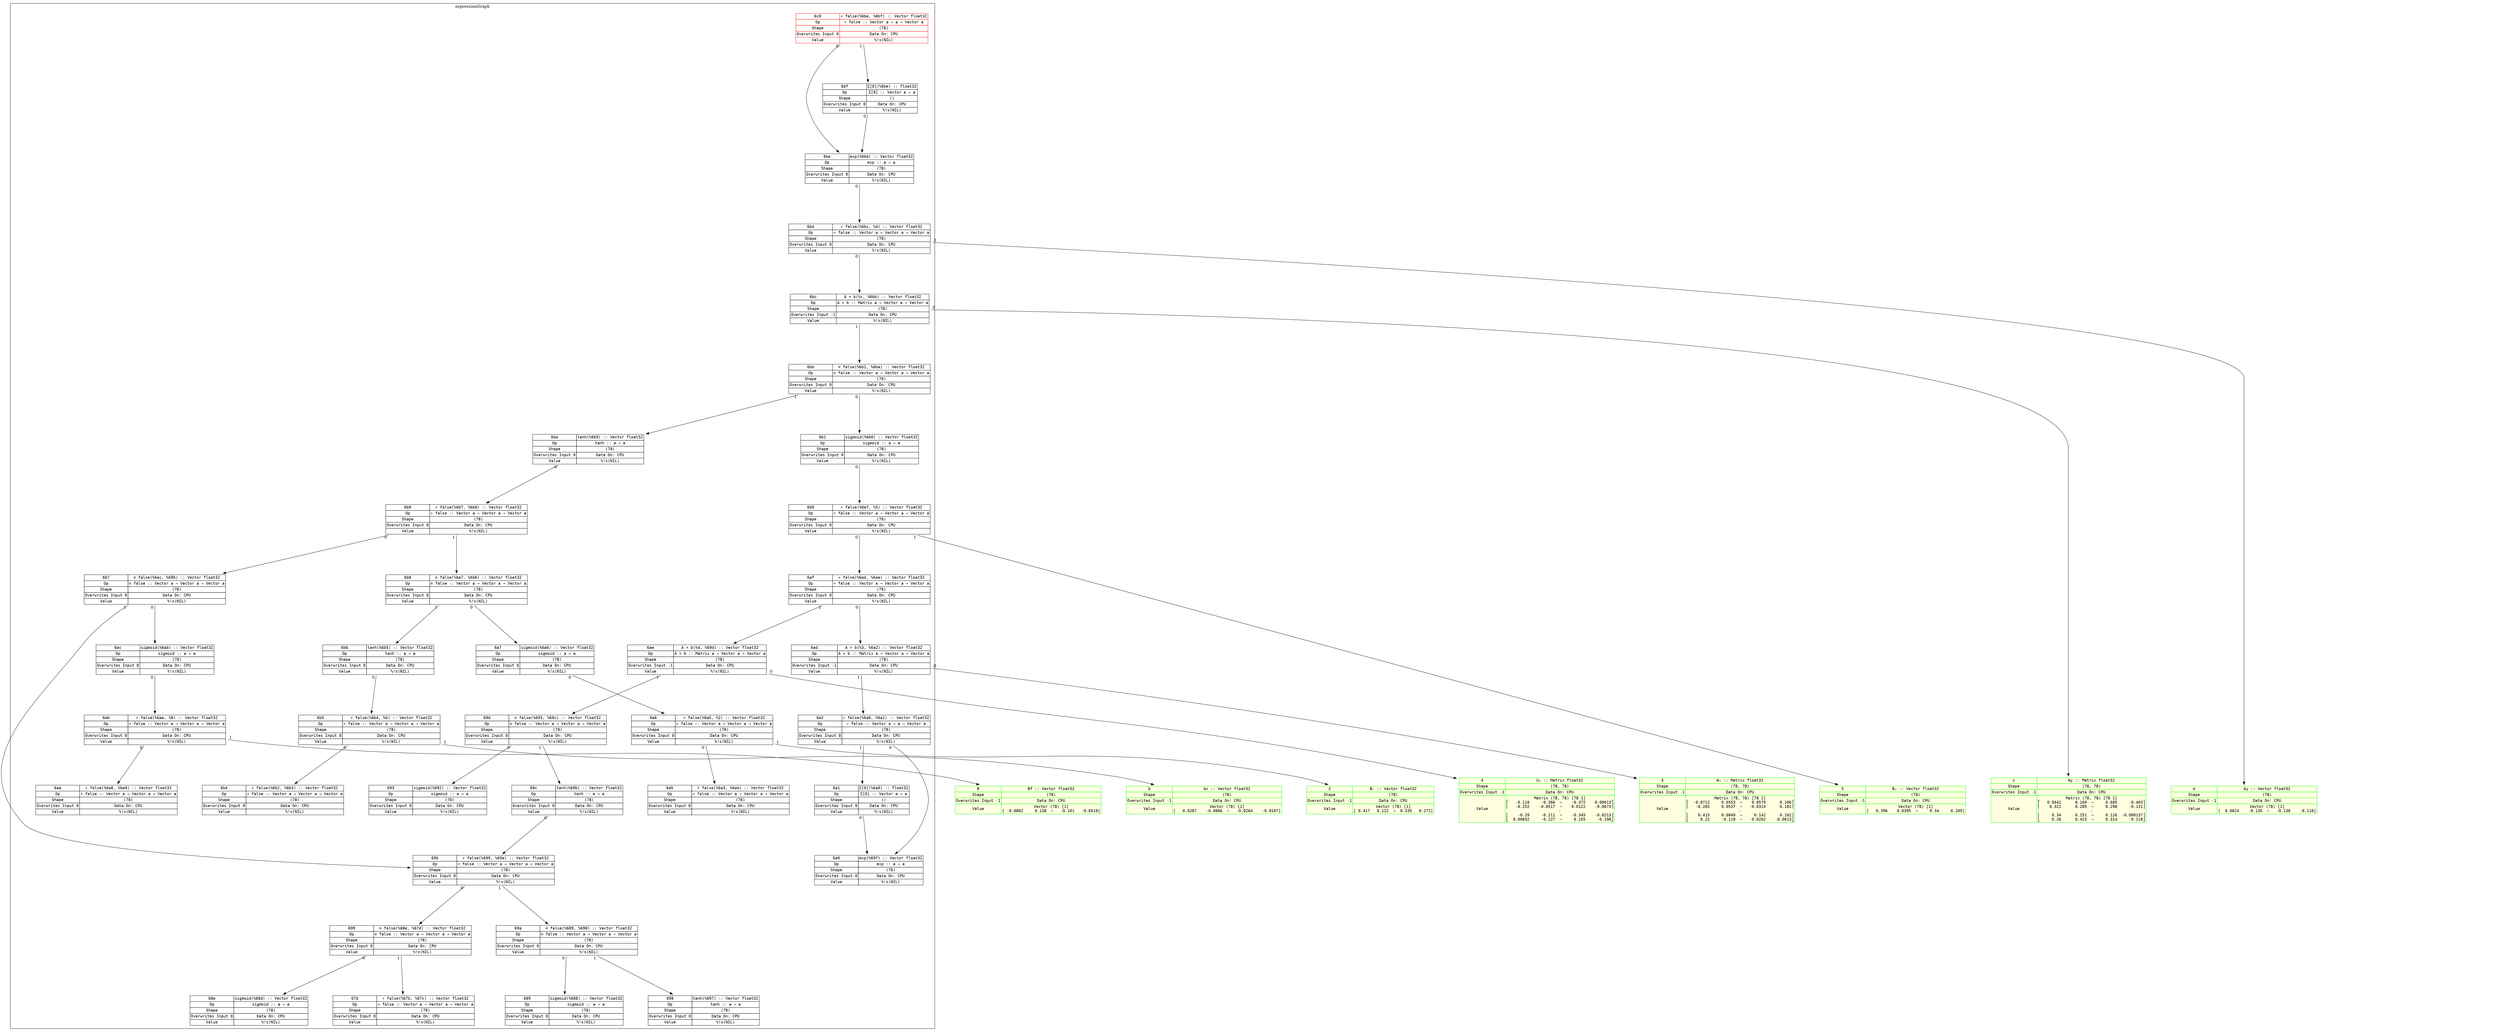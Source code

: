 digraph fullGraph {
	nodesep=1;
	nslimit=3;
	rankdir=TB;
	ranksep="1.5 equally";
	Node_0xc4200f40d0:Node_0xc4200f40d0:anchor->Node_0xc420372dd0:Node_0xc420372dd0:anchor[ labelfloat=false, taillabel=" 0 " ];
	Node_0xc4200f40d0:Node_0xc4200f40d0:anchor->Node_0xc4206bb2b0:Node_0xc4206bb2b0:anchor[ labelfloat=false, taillabel=" 1 " ];
	Node_0xc4200f4340:Node_0xc4200f4340:anchor->Node_0xc4203725b0:Node_0xc4203725b0:anchor[ labelfloat=false, taillabel=" 0 " ];
	Node_0xc4200f4340:Node_0xc4200f4340:anchor->Node_0xc420373e10:Node_0xc420373e10:anchor[ labelfloat=false, taillabel=" 1 " ];
	Node_0xc4200f4410:Node_0xc4200f4410:anchor->Node_0xc4200f40d0:Node_0xc4200f40d0:anchor[ labelfloat=false, taillabel=" 0 " ];
	Node_0xc4200f4410:Node_0xc4200f4410:anchor->Node_0xc4200f4340:Node_0xc4200f4340:anchor[ labelfloat=false, taillabel=" 1 " ];
	Node_0xc4200f4680:Node_0xc4200f4680:anchor->Node_0xc4200f4410:Node_0xc4200f4410:anchor[ labelfloat=false, taillabel=" 0 " ];
	Node_0xc4200f4750:Node_0xc4200f4750:anchor->Node_0xc4203735f0:Node_0xc4203735f0:anchor[ labelfloat=false, taillabel=" 0 " ];
	Node_0xc4200f4750:Node_0xc4200f4750:anchor->Node_0xc4200f4680:Node_0xc4200f4680:anchor[ labelfloat=false, taillabel=" 1 " ];
	Node_0xc4200f49c0:Node_0xc4200f49c0:anchor->Node_0xc420791040:Node_0xc420791040:anchor[ labelfloat=false, taillabel=" 0 " ];
	Node_0xc4200f49c0:Node_0xc4200f49c0:anchor->Node_0xc4200f4750:Node_0xc4200f4750:anchor[ labelfloat=false, taillabel=" 1 " ];
	Node_0xc4200f4b60:Node_0xc4200f4b60:anchor->Node_0xc4200f49c0:Node_0xc4200f49c0:anchor[ labelfloat=false, taillabel=" 0 " ];
	Node_0xc4200f4b60:Node_0xc4200f4b60:anchor->Node_0xc420791110:Node_0xc420791110:anchor[ labelfloat=false, taillabel=" 1 " ];
	Node_0xc4200f4c30:Node_0xc4200f4c30:anchor->Node_0xc4200f4b60:Node_0xc4200f4b60:anchor[ labelfloat=false, taillabel=" 0 " ];
	Node_0xc4200f4d00:Node_0xc4200f4d00:anchor->Node_0xc4200f4c30:Node_0xc4200f4c30:anchor[ labelfloat=false, taillabel=" 0 " ];
	Node_0xc4200f4dd0:Node_0xc4200f4dd0:anchor->Node_0xc4200f4c30:Node_0xc4200f4c30:anchor[ labelfloat=false, taillabel=" 0 " ];
	Node_0xc4200f4dd0:Node_0xc4200f4dd0:anchor->Node_0xc4200f4d00:Node_0xc4200f4d00:anchor[ labelfloat=false, taillabel=" 1 " ];
	Node_0xc4203724e0:Node_0xc4203724e0:anchor->Node_0xc420372340:Node_0xc420372340:anchor[ labelfloat=false, taillabel=" 0 " ];
	Node_0xc4203724e0:Node_0xc4203724e0:anchor->Node_0xc420790270:Node_0xc420790270:anchor[ labelfloat=false, taillabel=" 1 " ];
	Node_0xc4203725b0:Node_0xc4203725b0:anchor->Node_0xc4203724e0:Node_0xc4203724e0:anchor[ labelfloat=false, taillabel=" 0 " ];
	Node_0xc420372d00:Node_0xc420372d00:anchor->Node_0xc420372b60:Node_0xc420372b60:anchor[ labelfloat=false, taillabel=" 0 " ];
	Node_0xc420372d00:Node_0xc420372d00:anchor->Node_0xc420790a90:Node_0xc420790a90:anchor[ labelfloat=false, taillabel=" 1 " ];
	Node_0xc420372dd0:Node_0xc420372dd0:anchor->Node_0xc420372d00:Node_0xc420372d00:anchor[ labelfloat=false, taillabel=" 0 " ];
	Node_0xc420373040:Node_0xc420373040:anchor->Node_0xc4207905b0:Node_0xc4207905b0:anchor[ labelfloat=false, taillabel=" 0 " ];
	Node_0xc420373040:Node_0xc420373040:anchor->Node_0xc4206bbd40:Node_0xc4206bbd40:anchor[ labelfloat=false, taillabel=" 1 " ];
	Node_0xc4203732b0:Node_0xc4203732b0:anchor->Node_0xc420790680:Node_0xc420790680:anchor[ labelfloat=false, taillabel=" 0 " ];
	Node_0xc4203732b0:Node_0xc4203732b0:anchor->Node_0xc4206bb5f0:Node_0xc4206bb5f0:anchor[ labelfloat=false, taillabel=" 1 " ];
	Node_0xc420373380:Node_0xc420373380:anchor->Node_0xc420373040:Node_0xc420373040:anchor[ labelfloat=false, taillabel=" 0 " ];
	Node_0xc420373380:Node_0xc420373380:anchor->Node_0xc4203732b0:Node_0xc4203732b0:anchor[ labelfloat=false, taillabel=" 1 " ];
	Node_0xc420373520:Node_0xc420373520:anchor->Node_0xc420373380:Node_0xc420373380:anchor[ labelfloat=false, taillabel=" 0 " ];
	Node_0xc420373520:Node_0xc420373520:anchor->Node_0xc420790750:Node_0xc420790750:anchor[ labelfloat=false, taillabel=" 1 " ];
	Node_0xc4203735f0:Node_0xc4203735f0:anchor->Node_0xc420373520:Node_0xc420373520:anchor[ labelfloat=false, taillabel=" 0 " ];
	Node_0xc420373d40:Node_0xc420373d40:anchor->Node_0xc420373ba0:Node_0xc420373ba0:anchor[ labelfloat=false, taillabel=" 0 " ];
	Node_0xc420373d40:Node_0xc420373d40:anchor->Node_0xc420790ea0:Node_0xc420790ea0:anchor[ labelfloat=false, taillabel=" 1 " ];
	Node_0xc420373e10:Node_0xc420373e10:anchor->Node_0xc420373d40:Node_0xc420373d40:anchor[ labelfloat=false, taillabel=" 0 " ];
	Node_0xc4206baf70:Node_0xc4206baf70:anchor->Node_0xc420289c70:Node_0xc420289c70:anchor[ labelfloat=false, taillabel=" 0 " ];
	Node_0xc4206baf70:Node_0xc4206baf70:anchor->Node_0xc420288270:Node_0xc420288270:anchor[ labelfloat=false, taillabel=" 1 " ];
	Node_0xc4206bb1e0:Node_0xc4206bb1e0:anchor->Node_0xc420289450:Node_0xc420289450:anchor[ labelfloat=false, taillabel=" 0 " ];
	Node_0xc4206bb1e0:Node_0xc4206bb1e0:anchor->Node_0xc4206bad00:Node_0xc4206bad00:anchor[ labelfloat=false, taillabel=" 1 " ];
	Node_0xc4206bb2b0:Node_0xc4206bb2b0:anchor->Node_0xc4206baf70:Node_0xc4206baf70:anchor[ labelfloat=false, taillabel=" 0 " ];
	Node_0xc4206bb2b0:Node_0xc4206bb2b0:anchor->Node_0xc4206bb1e0:Node_0xc4206bb1e0:anchor[ labelfloat=false, taillabel=" 1 " ];
	Node_0xc4206bb520:Node_0xc4206bb520:anchor->Node_0xc4206bb2b0:Node_0xc4206bb2b0:anchor[ labelfloat=false, taillabel=" 0 " ];
	Node_0xc4206bb5f0:Node_0xc4206bb5f0:anchor->Node_0xc4206ba4e0:Node_0xc4206ba4e0:anchor[ labelfloat=false, taillabel=" 0 " ];
	Node_0xc4206bb5f0:Node_0xc4206bb5f0:anchor->Node_0xc4206bb520:Node_0xc4206bb520:anchor[ labelfloat=false, taillabel=" 1 " ];
	Node_0xc4206bbc70:Node_0xc4206bbc70:anchor->Node_0xc4206bbba0:Node_0xc4206bbba0:anchor[ labelfloat=false, taillabel=" 0 " ];
	Node_0xc4206bbd40:Node_0xc4206bbd40:anchor->Node_0xc4206bbba0:Node_0xc4206bbba0:anchor[ labelfloat=false, taillabel=" 0 " ];
	Node_0xc4206bbd40:Node_0xc4206bbd40:anchor->Node_0xc4206bbc70:Node_0xc4206bbc70:anchor[ labelfloat=false, taillabel=" 1 " ];
	outsideRoot->insideInputs[ constraint=false, style=invis, weight=999 ];
	outsideExprG->insideExprG[ constraint=false, style=invis, weight=999 ];
	outsideRoot->outsideExprG[ constraint=false, style=invis, weight=999 ];
	insideInputs->insideExprG[ constraint=false, style=invis, weight=999 ];
	subgraph cluster_expressionGraph {
	label=expressionGraph;
	Node_0xc4200f40d0 [ fontname=monospace, label=<
<TABLE BORDER="0" CELLBORDER="1" CELLSPACING="0" PORT="anchor" >

<TR><TD>6b7</TD><TD>⊙ false(%6ac, %69b) :: Vector float32</TD></TR>
<TR><TD>Op</TD><TD>⊙ false :: Vector a → Vector a → Vector a</TD></TR>
<TR><TD>Shape</TD><TD>(78)</TD></TR>
<TR><TD>Overwrites Input 0</TD><TD>Data On: CPU</TD></TR>

<TR><TD>Value</TD><TD>%!s(NIL)</TD></TR>


</TABLE>
>, shape=none ];
	Node_0xc4200f4340 [ fontname=monospace, label=<
<TABLE BORDER="0" CELLBORDER="1" CELLSPACING="0" PORT="anchor" >

<TR><TD>6b8</TD><TD>⊙ false(%6a7, %6b6) :: Vector float32</TD></TR>
<TR><TD>Op</TD><TD>⊙ false :: Vector a → Vector a → Vector a</TD></TR>
<TR><TD>Shape</TD><TD>(78)</TD></TR>
<TR><TD>Overwrites Input 0</TD><TD>Data On: CPU</TD></TR>

<TR><TD>Value</TD><TD>%!s(NIL)</TD></TR>


</TABLE>
>, shape=none ];
	Node_0xc4200f4410 [ fontname=monospace, label=<
<TABLE BORDER="0" CELLBORDER="1" CELLSPACING="0" PORT="anchor" >

<TR><TD>6b9</TD><TD>+ false(%6b7, %6b8) :: Vector float32</TD></TR>
<TR><TD>Op</TD><TD>+ false :: Vector a → Vector a → Vector a</TD></TR>
<TR><TD>Shape</TD><TD>(78)</TD></TR>
<TR><TD>Overwrites Input 0</TD><TD>Data On: CPU</TD></TR>

<TR><TD>Value</TD><TD>%!s(NIL)</TD></TR>


</TABLE>
>, shape=none ];
	Node_0xc4200f4680 [ fontname=monospace, label=<
<TABLE BORDER="0" CELLBORDER="1" CELLSPACING="0" PORT="anchor" >

<TR><TD>6ba</TD><TD>tanh(%6b9) :: Vector float32</TD></TR>
<TR><TD>Op</TD><TD>tanh :: a → a</TD></TR>
<TR><TD>Shape</TD><TD>(78)</TD></TR>
<TR><TD>Overwrites Input 0</TD><TD>Data On: CPU</TD></TR>

<TR><TD>Value</TD><TD>%!s(NIL)</TD></TR>


</TABLE>
>, shape=none ];
	Node_0xc4200f4750 [ fontname=monospace, label=<
<TABLE BORDER="0" CELLBORDER="1" CELLSPACING="0" PORT="anchor" >

<TR><TD>6bb</TD><TD>⊙ false(%6b1, %6ba) :: Vector float32</TD></TR>
<TR><TD>Op</TD><TD>⊙ false :: Vector a → Vector a → Vector a</TD></TR>
<TR><TD>Shape</TD><TD>(78)</TD></TR>
<TR><TD>Overwrites Input 0</TD><TD>Data On: CPU</TD></TR>

<TR><TD>Value</TD><TD>%!s(NIL)</TD></TR>


</TABLE>
>, shape=none ];
	Node_0xc4200f49c0 [ fontname=monospace, label=<
<TABLE BORDER="0" CELLBORDER="1" CELLSPACING="0" PORT="anchor" >

<TR><TD>6bc</TD><TD>A × b(%c, %6bb) :: Vector float32</TD></TR>
<TR><TD>Op</TD><TD>A × b :: Matrix a → Vector a → Vector a</TD></TR>
<TR><TD>Shape</TD><TD>(78)</TD></TR>
<TR><TD>Overwrites Input -1</TD><TD>Data On: CPU</TD></TR>

<TR><TD>Value</TD><TD>%!s(NIL)</TD></TR>


</TABLE>
>, shape=none ];
	Node_0xc4200f4b60 [ fontname=monospace, label=<
<TABLE BORDER="0" CELLBORDER="1" CELLSPACING="0" PORT="anchor" >

<TR><TD>6bd</TD><TD>+ false(%6bc, %d) :: Vector float32</TD></TR>
<TR><TD>Op</TD><TD>+ false :: Vector a → Vector a → Vector a</TD></TR>
<TR><TD>Shape</TD><TD>(78)</TD></TR>
<TR><TD>Overwrites Input 0</TD><TD>Data On: CPU</TD></TR>

<TR><TD>Value</TD><TD>%!s(NIL)</TD></TR>


</TABLE>
>, shape=none ];
	Node_0xc4200f4c30 [ fontname=monospace, label=<
<TABLE BORDER="0" CELLBORDER="1" CELLSPACING="0" PORT="anchor" >

<TR><TD>6be</TD><TD>exp(%6bd) :: Vector float32</TD></TR>
<TR><TD>Op</TD><TD>exp :: a → a</TD></TR>
<TR><TD>Shape</TD><TD>(78)</TD></TR>
<TR><TD>Overwrites Input 0</TD><TD>Data On: CPU</TD></TR>

<TR><TD>Value</TD><TD>%!s(NIL)</TD></TR>


</TABLE>
>, shape=none ];
	Node_0xc4200f4d00 [ fontname=monospace, label=<
<TABLE BORDER="0" CELLBORDER="1" CELLSPACING="0" PORT="anchor" >

<TR><TD>6bf</TD><TD>Σ[0](%6be) :: float32</TD></TR>
<TR><TD>Op</TD><TD>Σ[0] :: Vector a → a</TD></TR>
<TR><TD>Shape</TD><TD>()</TD></TR>
<TR><TD>Overwrites Input 0</TD><TD>Data On: CPU</TD></TR>

<TR><TD>Value</TD><TD>%!s(NIL)</TD></TR>


</TABLE>
>, shape=none ];
	Node_0xc4200f4dd0 [ fontname=monospace, label=<
<TABLE BORDER="0" CELLBORDER="1" CELLSPACING="0" PORT="anchor"  COLOR="#FF0000;" >

<TR><TD>6c0</TD><TD>÷ false(%6be, %6bf) :: Vector float32</TD></TR>
<TR><TD>Op</TD><TD>÷ false :: Vector a → a → Vector a</TD></TR>
<TR><TD>Shape</TD><TD>(78)</TD></TR>
<TR><TD>Overwrites Input 0</TD><TD>Data On: CPU</TD></TR>

<TR><TD>Value</TD><TD>%!s(NIL)</TD></TR>


</TABLE>
>, shape=none ];
	Node_0xc420288270 [ fontname=monospace, label=<
<TABLE BORDER="0" CELLBORDER="1" CELLSPACING="0" PORT="anchor" >

<TR><TD>67d</TD><TD>+ false(%67b, %67c) :: Vector float32</TD></TR>
<TR><TD>Op</TD><TD>+ false :: Vector a → Vector a → Vector a</TD></TR>
<TR><TD>Shape</TD><TD>(78)</TD></TR>
<TR><TD>Overwrites Input 0</TD><TD>Data On: CPU</TD></TR>

<TR><TD>Value</TD><TD>%!s(NIL)</TD></TR>


</TABLE>
>, shape=none ];
	Node_0xc420289450 [ fontname=monospace, label=<
<TABLE BORDER="0" CELLBORDER="1" CELLSPACING="0" PORT="anchor" >

<TR><TD>689</TD><TD>sigmoid(%688) :: Vector float32</TD></TR>
<TR><TD>Op</TD><TD>sigmoid :: a → a</TD></TR>
<TR><TD>Shape</TD><TD>(78)</TD></TR>
<TR><TD>Overwrites Input 0</TD><TD>Data On: CPU</TD></TR>

<TR><TD>Value</TD><TD>%!s(NIL)</TD></TR>


</TABLE>
>, shape=none ];
	Node_0xc420289c70 [ fontname=monospace, label=<
<TABLE BORDER="0" CELLBORDER="1" CELLSPACING="0" PORT="anchor" >

<TR><TD>68e</TD><TD>sigmoid(%68d) :: Vector float32</TD></TR>
<TR><TD>Op</TD><TD>sigmoid :: a → a</TD></TR>
<TR><TD>Shape</TD><TD>(78)</TD></TR>
<TR><TD>Overwrites Input 0</TD><TD>Data On: CPU</TD></TR>

<TR><TD>Value</TD><TD>%!s(NIL)</TD></TR>


</TABLE>
>, shape=none ];
	Node_0xc420372340 [ fontname=monospace, label=<
<TABLE BORDER="0" CELLBORDER="1" CELLSPACING="0" PORT="anchor" >

<TR><TD>6a5</TD><TD>+ false(%6a3, %6a4) :: Vector float32</TD></TR>
<TR><TD>Op</TD><TD>+ false :: Vector a → Vector a → Vector a</TD></TR>
<TR><TD>Shape</TD><TD>(78)</TD></TR>
<TR><TD>Overwrites Input 0</TD><TD>Data On: CPU</TD></TR>

<TR><TD>Value</TD><TD>%!s(NIL)</TD></TR>


</TABLE>
>, shape=none ];
	Node_0xc4203724e0 [ fontname=monospace, label=<
<TABLE BORDER="0" CELLBORDER="1" CELLSPACING="0" PORT="anchor" >

<TR><TD>6a6</TD><TD>+ false(%6a5, %2) :: Vector float32</TD></TR>
<TR><TD>Op</TD><TD>+ false :: Vector a → Vector a → Vector a</TD></TR>
<TR><TD>Shape</TD><TD>(78)</TD></TR>
<TR><TD>Overwrites Input 0</TD><TD>Data On: CPU</TD></TR>

<TR><TD>Value</TD><TD>%!s(NIL)</TD></TR>


</TABLE>
>, shape=none ];
	Node_0xc4203725b0 [ fontname=monospace, label=<
<TABLE BORDER="0" CELLBORDER="1" CELLSPACING="0" PORT="anchor" >

<TR><TD>6a7</TD><TD>sigmoid(%6a6) :: Vector float32</TD></TR>
<TR><TD>Op</TD><TD>sigmoid :: a → a</TD></TR>
<TR><TD>Shape</TD><TD>(78)</TD></TR>
<TR><TD>Overwrites Input 0</TD><TD>Data On: CPU</TD></TR>

<TR><TD>Value</TD><TD>%!s(NIL)</TD></TR>


</TABLE>
>, shape=none ];
	Node_0xc420372b60 [ fontname=monospace, label=<
<TABLE BORDER="0" CELLBORDER="1" CELLSPACING="0" PORT="anchor" >

<TR><TD>6aa</TD><TD>+ false(%6a8, %6a9) :: Vector float32</TD></TR>
<TR><TD>Op</TD><TD>+ false :: Vector a → Vector a → Vector a</TD></TR>
<TR><TD>Shape</TD><TD>(78)</TD></TR>
<TR><TD>Overwrites Input 0</TD><TD>Data On: CPU</TD></TR>

<TR><TD>Value</TD><TD>%!s(NIL)</TD></TR>


</TABLE>
>, shape=none ];
	Node_0xc420372d00 [ fontname=monospace, label=<
<TABLE BORDER="0" CELLBORDER="1" CELLSPACING="0" PORT="anchor" >

<TR><TD>6ab</TD><TD>+ false(%6aa, %8) :: Vector float32</TD></TR>
<TR><TD>Op</TD><TD>+ false :: Vector a → Vector a → Vector a</TD></TR>
<TR><TD>Shape</TD><TD>(78)</TD></TR>
<TR><TD>Overwrites Input 0</TD><TD>Data On: CPU</TD></TR>

<TR><TD>Value</TD><TD>%!s(NIL)</TD></TR>


</TABLE>
>, shape=none ];
	Node_0xc420372dd0 [ fontname=monospace, label=<
<TABLE BORDER="0" CELLBORDER="1" CELLSPACING="0" PORT="anchor" >

<TR><TD>6ac</TD><TD>sigmoid(%6ab) :: Vector float32</TD></TR>
<TR><TD>Op</TD><TD>sigmoid :: a → a</TD></TR>
<TR><TD>Shape</TD><TD>(78)</TD></TR>
<TR><TD>Overwrites Input 0</TD><TD>Data On: CPU</TD></TR>

<TR><TD>Value</TD><TD>%!s(NIL)</TD></TR>


</TABLE>
>, shape=none ];
	Node_0xc420373040 [ fontname=monospace, label=<
<TABLE BORDER="0" CELLBORDER="1" CELLSPACING="0" PORT="anchor" >

<TR><TD>6ad</TD><TD>A × b(%3, %6a2) :: Vector float32</TD></TR>
<TR><TD>Op</TD><TD>A × b :: Matrix a → Vector a → Vector a</TD></TR>
<TR><TD>Shape</TD><TD>(78)</TD></TR>
<TR><TD>Overwrites Input -1</TD><TD>Data On: CPU</TD></TR>

<TR><TD>Value</TD><TD>%!s(NIL)</TD></TR>


</TABLE>
>, shape=none ];
	Node_0xc4203732b0 [ fontname=monospace, label=<
<TABLE BORDER="0" CELLBORDER="1" CELLSPACING="0" PORT="anchor" >

<TR><TD>6ae</TD><TD>A × b(%4, %69d) :: Vector float32</TD></TR>
<TR><TD>Op</TD><TD>A × b :: Matrix a → Vector a → Vector a</TD></TR>
<TR><TD>Shape</TD><TD>(78)</TD></TR>
<TR><TD>Overwrites Input -1</TD><TD>Data On: CPU</TD></TR>

<TR><TD>Value</TD><TD>%!s(NIL)</TD></TR>


</TABLE>
>, shape=none ];
	Node_0xc420373380 [ fontname=monospace, label=<
<TABLE BORDER="0" CELLBORDER="1" CELLSPACING="0" PORT="anchor" >

<TR><TD>6af</TD><TD>+ false(%6ad, %6ae) :: Vector float32</TD></TR>
<TR><TD>Op</TD><TD>+ false :: Vector a → Vector a → Vector a</TD></TR>
<TR><TD>Shape</TD><TD>(78)</TD></TR>
<TR><TD>Overwrites Input 0</TD><TD>Data On: CPU</TD></TR>

<TR><TD>Value</TD><TD>%!s(NIL)</TD></TR>


</TABLE>
>, shape=none ];
	Node_0xc420373520 [ fontname=monospace, label=<
<TABLE BORDER="0" CELLBORDER="1" CELLSPACING="0" PORT="anchor" >

<TR><TD>6b0</TD><TD>+ false(%6af, %5) :: Vector float32</TD></TR>
<TR><TD>Op</TD><TD>+ false :: Vector a → Vector a → Vector a</TD></TR>
<TR><TD>Shape</TD><TD>(78)</TD></TR>
<TR><TD>Overwrites Input 0</TD><TD>Data On: CPU</TD></TR>

<TR><TD>Value</TD><TD>%!s(NIL)</TD></TR>


</TABLE>
>, shape=none ];
	Node_0xc4203735f0 [ fontname=monospace, label=<
<TABLE BORDER="0" CELLBORDER="1" CELLSPACING="0" PORT="anchor" >

<TR><TD>6b1</TD><TD>sigmoid(%6b0) :: Vector float32</TD></TR>
<TR><TD>Op</TD><TD>sigmoid :: a → a</TD></TR>
<TR><TD>Shape</TD><TD>(78)</TD></TR>
<TR><TD>Overwrites Input 0</TD><TD>Data On: CPU</TD></TR>

<TR><TD>Value</TD><TD>%!s(NIL)</TD></TR>


</TABLE>
>, shape=none ];
	Node_0xc420373ba0 [ fontname=monospace, label=<
<TABLE BORDER="0" CELLBORDER="1" CELLSPACING="0" PORT="anchor" >

<TR><TD>6b4</TD><TD>+ false(%6b2, %6b3) :: Vector float32</TD></TR>
<TR><TD>Op</TD><TD>+ false :: Vector a → Vector a → Vector a</TD></TR>
<TR><TD>Shape</TD><TD>(78)</TD></TR>
<TR><TD>Overwrites Input 0</TD><TD>Data On: CPU</TD></TR>

<TR><TD>Value</TD><TD>%!s(NIL)</TD></TR>


</TABLE>
>, shape=none ];
	Node_0xc420373d40 [ fontname=monospace, label=<
<TABLE BORDER="0" CELLBORDER="1" CELLSPACING="0" PORT="anchor" >

<TR><TD>6b5</TD><TD>+ false(%6b4, %b) :: Vector float32</TD></TR>
<TR><TD>Op</TD><TD>+ false :: Vector a → Vector a → Vector a</TD></TR>
<TR><TD>Shape</TD><TD>(78)</TD></TR>
<TR><TD>Overwrites Input 0</TD><TD>Data On: CPU</TD></TR>

<TR><TD>Value</TD><TD>%!s(NIL)</TD></TR>


</TABLE>
>, shape=none ];
	Node_0xc420373e10 [ fontname=monospace, label=<
<TABLE BORDER="0" CELLBORDER="1" CELLSPACING="0" PORT="anchor" >

<TR><TD>6b6</TD><TD>tanh(%6b5) :: Vector float32</TD></TR>
<TR><TD>Op</TD><TD>tanh :: a → a</TD></TR>
<TR><TD>Shape</TD><TD>(78)</TD></TR>
<TR><TD>Overwrites Input 0</TD><TD>Data On: CPU</TD></TR>

<TR><TD>Value</TD><TD>%!s(NIL)</TD></TR>


</TABLE>
>, shape=none ];
	Node_0xc4206ba4e0 [ fontname=monospace, label=<
<TABLE BORDER="0" CELLBORDER="1" CELLSPACING="0" PORT="anchor" >

<TR><TD>693</TD><TD>sigmoid(%692) :: Vector float32</TD></TR>
<TR><TD>Op</TD><TD>sigmoid :: a → a</TD></TR>
<TR><TD>Shape</TD><TD>(78)</TD></TR>
<TR><TD>Overwrites Input 0</TD><TD>Data On: CPU</TD></TR>

<TR><TD>Value</TD><TD>%!s(NIL)</TD></TR>


</TABLE>
>, shape=none ];
	Node_0xc4206bad00 [ fontname=monospace, label=<
<TABLE BORDER="0" CELLBORDER="1" CELLSPACING="0" PORT="anchor" >

<TR><TD>698</TD><TD>tanh(%697) :: Vector float32</TD></TR>
<TR><TD>Op</TD><TD>tanh :: a → a</TD></TR>
<TR><TD>Shape</TD><TD>(78)</TD></TR>
<TR><TD>Overwrites Input 0</TD><TD>Data On: CPU</TD></TR>

<TR><TD>Value</TD><TD>%!s(NIL)</TD></TR>


</TABLE>
>, shape=none ];
	Node_0xc4206baf70 [ fontname=monospace, label=<
<TABLE BORDER="0" CELLBORDER="1" CELLSPACING="0" PORT="anchor" >

<TR><TD>699</TD><TD>⊙ false(%68e, %67d) :: Vector float32</TD></TR>
<TR><TD>Op</TD><TD>⊙ false :: Vector a → Vector a → Vector a</TD></TR>
<TR><TD>Shape</TD><TD>(78)</TD></TR>
<TR><TD>Overwrites Input 0</TD><TD>Data On: CPU</TD></TR>

<TR><TD>Value</TD><TD>%!s(NIL)</TD></TR>


</TABLE>
>, shape=none ];
	Node_0xc4206bb1e0 [ fontname=monospace, label=<
<TABLE BORDER="0" CELLBORDER="1" CELLSPACING="0" PORT="anchor" >

<TR><TD>69a</TD><TD>⊙ false(%689, %698) :: Vector float32</TD></TR>
<TR><TD>Op</TD><TD>⊙ false :: Vector a → Vector a → Vector a</TD></TR>
<TR><TD>Shape</TD><TD>(78)</TD></TR>
<TR><TD>Overwrites Input 0</TD><TD>Data On: CPU</TD></TR>

<TR><TD>Value</TD><TD>%!s(NIL)</TD></TR>


</TABLE>
>, shape=none ];
	Node_0xc4206bb2b0 [ fontname=monospace, label=<
<TABLE BORDER="0" CELLBORDER="1" CELLSPACING="0" PORT="anchor" >

<TR><TD>69b</TD><TD>+ false(%699, %69a) :: Vector float32</TD></TR>
<TR><TD>Op</TD><TD>+ false :: Vector a → Vector a → Vector a</TD></TR>
<TR><TD>Shape</TD><TD>(78)</TD></TR>
<TR><TD>Overwrites Input 0</TD><TD>Data On: CPU</TD></TR>

<TR><TD>Value</TD><TD>%!s(NIL)</TD></TR>


</TABLE>
>, shape=none ];
	Node_0xc4206bb520 [ fontname=monospace, label=<
<TABLE BORDER="0" CELLBORDER="1" CELLSPACING="0" PORT="anchor" >

<TR><TD>69c</TD><TD>tanh(%69b) :: Vector float32</TD></TR>
<TR><TD>Op</TD><TD>tanh :: a → a</TD></TR>
<TR><TD>Shape</TD><TD>(78)</TD></TR>
<TR><TD>Overwrites Input 0</TD><TD>Data On: CPU</TD></TR>

<TR><TD>Value</TD><TD>%!s(NIL)</TD></TR>


</TABLE>
>, shape=none ];
	Node_0xc4206bb5f0 [ fontname=monospace, label=<
<TABLE BORDER="0" CELLBORDER="1" CELLSPACING="0" PORT="anchor" >

<TR><TD>69d</TD><TD>⊙ false(%693, %69c) :: Vector float32</TD></TR>
<TR><TD>Op</TD><TD>⊙ false :: Vector a → Vector a → Vector a</TD></TR>
<TR><TD>Shape</TD><TD>(78)</TD></TR>
<TR><TD>Overwrites Input 0</TD><TD>Data On: CPU</TD></TR>

<TR><TD>Value</TD><TD>%!s(NIL)</TD></TR>


</TABLE>
>, shape=none ];
	Node_0xc4206bbba0 [ fontname=monospace, label=<
<TABLE BORDER="0" CELLBORDER="1" CELLSPACING="0" PORT="anchor" >

<TR><TD>6a0</TD><TD>exp(%69f) :: Vector float32</TD></TR>
<TR><TD>Op</TD><TD>exp :: a → a</TD></TR>
<TR><TD>Shape</TD><TD>(78)</TD></TR>
<TR><TD>Overwrites Input 0</TD><TD>Data On: CPU</TD></TR>

<TR><TD>Value</TD><TD>%!s(NIL)</TD></TR>


</TABLE>
>, shape=none ];
	Node_0xc4206bbc70 [ fontname=monospace, label=<
<TABLE BORDER="0" CELLBORDER="1" CELLSPACING="0" PORT="anchor" >

<TR><TD>6a1</TD><TD>Σ[0](%6a0) :: float32</TD></TR>
<TR><TD>Op</TD><TD>Σ[0] :: Vector a → a</TD></TR>
<TR><TD>Shape</TD><TD>()</TD></TR>
<TR><TD>Overwrites Input 0</TD><TD>Data On: CPU</TD></TR>

<TR><TD>Value</TD><TD>%!s(NIL)</TD></TR>


</TABLE>
>, shape=none ];
	Node_0xc4206bbd40 [ fontname=monospace, label=<
<TABLE BORDER="0" CELLBORDER="1" CELLSPACING="0" PORT="anchor" >

<TR><TD>6a2</TD><TD>÷ false(%6a0, %6a1) :: Vector float32</TD></TR>
<TR><TD>Op</TD><TD>÷ false :: Vector a → a → Vector a</TD></TR>
<TR><TD>Shape</TD><TD>(78)</TD></TR>
<TR><TD>Overwrites Input 0</TD><TD>Data On: CPU</TD></TR>

<TR><TD>Value</TD><TD>%!s(NIL)</TD></TR>


</TABLE>
>, shape=none ];
	insideExprG [ style=invis ];

}
;
	subgraph inputConsts {
	rank=max;
	subgraph cluster_inputs {
	label=inputs;
	Node_0xc420790270 [ fontname=monospace, label=<
<TABLE BORDER="0" CELLBORDER="1" CELLSPACING="0" PORT="anchor"  COLOR="#00FF00;" BGCOLOR="lightyellow">

<TR><TD>2</TD><TD>Bᵢ :: Vector float32</TD></TR>

<TR><TD>Shape</TD><TD>(78)</TD></TR>
<TR><TD>Overwrites Input -1</TD><TD>Data On: CPU</TD></TR>

<TR><TD>Value</TD><TD>Vector (78) [1]<BR />[ 0.417   0.122  ⋯  0.335   0.272]</TD></TR>


</TABLE>
>, shape=none ];
	Node_0xc4207905b0 [ fontname=monospace, label=<
<TABLE BORDER="0" CELLBORDER="1" CELLSPACING="0" PORT="anchor"  COLOR="#00FF00;" BGCOLOR="lightyellow">

<TR><TD>3</TD><TD>Wₒ :: Matrix float32</TD></TR>

<TR><TD>Shape</TD><TD>(78, 78)</TD></TR>
<TR><TD>Overwrites Input -1</TD><TD>Data On: CPU</TD></TR>

<TR><TD>Value</TD><TD>Matrix (78, 78) [78 1]<BR />⎡  -0.0712     0.0553  ⋯    0.0579      0.106⎤<BR />⎢   -0.265     0.0537  ⋯   -0.0314      0.181⎥<BR />  ⋮  <BR />⎢    0.415     0.0849  ⋯     0.142      0.162⎥<BR />⎣     0.22     -0.118  ⋯   -0.0202    -0.0613⎦<BR /></TD></TR>


</TABLE>
>, shape=none ];
	Node_0xc420790680 [ fontname=monospace, label=<
<TABLE BORDER="0" CELLBORDER="1" CELLSPACING="0" PORT="anchor"  COLOR="#00FF00;" BGCOLOR="lightyellow">

<TR><TD>4</TD><TD>Uₒ :: Matrix float32</TD></TR>

<TR><TD>Shape</TD><TD>(78, 78)</TD></TR>
<TR><TD>Overwrites Input -1</TD><TD>Data On: CPU</TD></TR>

<TR><TD>Value</TD><TD>Matrix (78, 78) [78 1]<BR />⎡   -0.118     -0.366  ⋯    -0.372    0.00613⎤<BR />⎢   -0.252    -0.0517  ⋯    0.0122    -0.0673⎥<BR />  ⋮  <BR />⎢    -0.29     -0.211  ⋯    -0.345    -0.0213⎥<BR />⎣  0.00832     -0.227  ⋯     0.155     -0.198⎦<BR /></TD></TR>


</TABLE>
>, shape=none ];
	Node_0xc420790750 [ fontname=monospace, label=<
<TABLE BORDER="0" CELLBORDER="1" CELLSPACING="0" PORT="anchor"  COLOR="#00FF00;" BGCOLOR="lightyellow">

<TR><TD>5</TD><TD>Bₒ :: Vector float32</TD></TR>

<TR><TD>Shape</TD><TD>(78)</TD></TR>
<TR><TD>Overwrites Input -1</TD><TD>Data On: CPU</TD></TR>

<TR><TD>Value</TD><TD>Vector (78) [1]<BR />[   0.396    0.0395  ⋯     0.34     0.205]</TD></TR>


</TABLE>
>, shape=none ];
	Node_0xc420790a90 [ fontname=monospace, label=<
<TABLE BORDER="0" CELLBORDER="1" CELLSPACING="0" PORT="anchor"  COLOR="#00FF00;" BGCOLOR="lightyellow">

<TR><TD>8</TD><TD>Bf :: Vector float32</TD></TR>

<TR><TD>Shape</TD><TD>(78)</TD></TR>
<TR><TD>Overwrites Input -1</TD><TD>Data On: CPU</TD></TR>

<TR><TD>Value</TD><TD>Vector (78) [1]<BR />[ -0.0802     0.138  ⋯   -0.101   -0.0519]</TD></TR>


</TABLE>
>, shape=none ];
	Node_0xc420790ea0 [ fontname=monospace, label=<
<TABLE BORDER="0" CELLBORDER="1" CELLSPACING="0" PORT="anchor"  COLOR="#00FF00;" BGCOLOR="lightyellow">

<TR><TD>b</TD><TD>bc :: Vector float32</TD></TR>

<TR><TD>Shape</TD><TD>(78)</TD></TR>
<TR><TD>Overwrites Input -1</TD><TD>Data On: CPU</TD></TR>

<TR><TD>Value</TD><TD>Vector (78) [1]<BR />[   0.0287    -0.0866  ⋯   -0.0264    -0.0107]</TD></TR>


</TABLE>
>, shape=none ];
	Node_0xc420791040 [ fontname=monospace, label=<
<TABLE BORDER="0" CELLBORDER="1" CELLSPACING="0" PORT="anchor"  COLOR="#00FF00;" BGCOLOR="lightyellow">

<TR><TD>c</TD><TD>Wy :: Matrix float32</TD></TR>

<TR><TD>Shape</TD><TD>(78, 78)</TD></TR>
<TR><TD>Overwrites Input -1</TD><TD>Data On: CPU</TD></TR>

<TR><TD>Value</TD><TD>Matrix (78, 78) [78 1]<BR />⎡   0.0441      0.169  ⋯     0.685     -0.403⎤<BR />⎢    0.321      0.285  ⋯     0.298     -0.131⎥<BR />  ⋮  <BR />⎢     0.34      0.251  ⋯     0.126  -0.000137⎥<BR />⎣     0.26      0.423  ⋯     0.314     -0.118⎦<BR /></TD></TR>


</TABLE>
>, shape=none ];
	Node_0xc420791110 [ fontname=monospace, label=<
<TABLE BORDER="0" CELLBORDER="1" CELLSPACING="0" PORT="anchor"  COLOR="#00FF00;" BGCOLOR="lightyellow">

<TR><TD>d</TD><TD>by :: Vector float32</TD></TR>

<TR><TD>Shape</TD><TD>(78)</TD></TR>
<TR><TD>Overwrites Input -1</TD><TD>Data On: CPU</TD></TR>

<TR><TD>Value</TD><TD>Vector (78) [1]<BR />[  0.0624    -0.135  ⋯   -0.138    -0.116]</TD></TR>


</TABLE>
>, shape=none ];
	insideInputs [ style=invis ];

}
;

}
;
	subgraph outsides {
	outsideExprG [ style=invis ];
	outsideRoot [ style=invis ];

}
;

}
